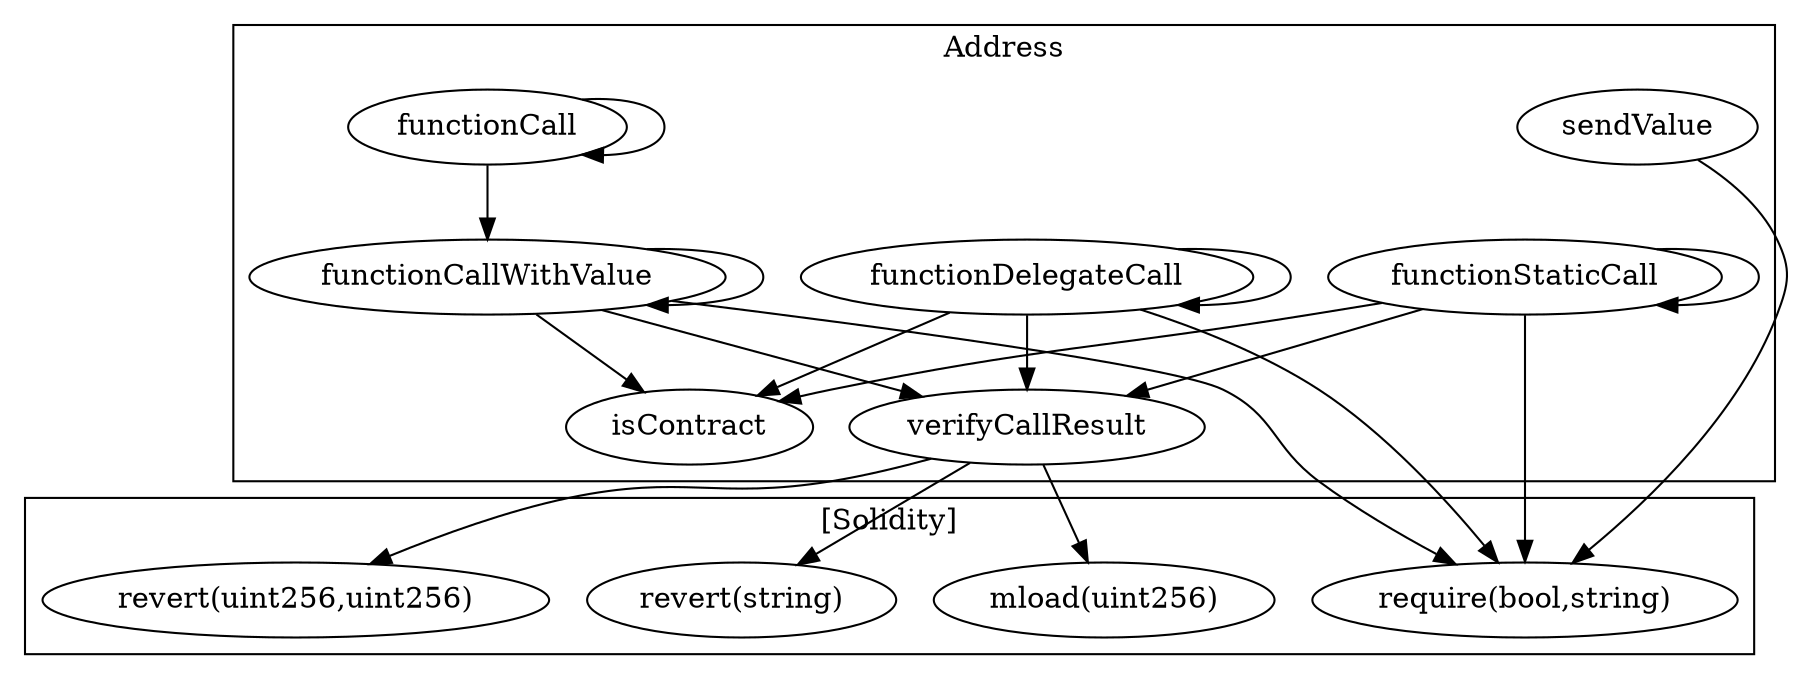strict digraph {
subgraph cluster_7747_Address {
label = "Address"
"7747_isContract" [label="isContract"]
"7747_functionStaticCall" [label="functionStaticCall"]
"7747_verifyCallResult" [label="verifyCallResult"]
"7747_functionCallWithValue" [label="functionCallWithValue"]
"7747_sendValue" [label="sendValue"]
"7747_functionCall" [label="functionCall"]
"7747_functionDelegateCall" [label="functionDelegateCall"]
"7747_functionStaticCall" -> "7747_functionStaticCall"
"7747_functionStaticCall" -> "7747_verifyCallResult"
"7747_functionCallWithValue" -> "7747_functionCallWithValue"
"7747_functionCallWithValue" -> "7747_verifyCallResult"
"7747_functionCall" -> "7747_functionCall"
"7747_functionDelegateCall" -> "7747_verifyCallResult"
"7747_functionCall" -> "7747_functionCallWithValue"
"7747_functionCallWithValue" -> "7747_isContract"
"7747_functionStaticCall" -> "7747_isContract"
"7747_functionDelegateCall" -> "7747_functionDelegateCall"
"7747_functionDelegateCall" -> "7747_isContract"
}subgraph cluster_solidity {
label = "[Solidity]"
"revert(string)" 
"revert(uint256,uint256)" 
"mload(uint256)" 
"require(bool,string)" 
"7747_sendValue" -> "require(bool,string)"
"7747_functionStaticCall" -> "require(bool,string)"
"7747_verifyCallResult" -> "mload(uint256)"
"7747_functionDelegateCall" -> "require(bool,string)"
"7747_verifyCallResult" -> "revert(uint256,uint256)"
"7747_verifyCallResult" -> "revert(string)"
"7747_functionCallWithValue" -> "require(bool,string)"
}
}